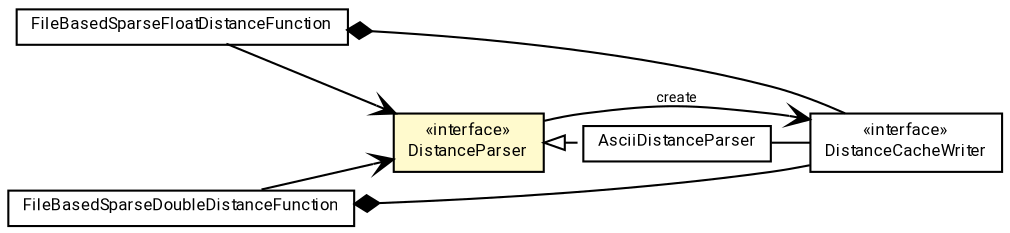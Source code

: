 #!/usr/local/bin/dot
#
# Class diagram 
# Generated by UMLGraph version R5_7_2-60-g0e99a6 (http://www.spinellis.gr/umlgraph/)
#

digraph G {
	graph [fontnames="svg"]
	edge [fontname="Roboto",fontsize=7,labelfontname="Roboto",labelfontsize=7,color="black"];
	node [fontname="Roboto",fontcolor="black",fontsize=8,shape=plaintext,margin=0,width=0,height=0];
	nodesep=0.15;
	ranksep=0.25;
	rankdir=LR;
	// de.lmu.ifi.dbs.elki.distance.distancefunction.external.DistanceParser
	c3407532 [label=<<table title="de.lmu.ifi.dbs.elki.distance.distancefunction.external.DistanceParser" border="0" cellborder="1" cellspacing="0" cellpadding="2" bgcolor="lemonChiffon" href="DistanceParser.html" target="_parent">
		<tr><td><table border="0" cellspacing="0" cellpadding="1">
		<tr><td align="center" balign="center"> &#171;interface&#187; </td></tr>
		<tr><td align="center" balign="center"> <font face="Roboto">DistanceParser</font> </td></tr>
		</table></td></tr>
		</table>>, URL="DistanceParser.html"];
	// de.lmu.ifi.dbs.elki.distance.distancefunction.external.FileBasedSparseFloatDistanceFunction
	c3407533 [label=<<table title="de.lmu.ifi.dbs.elki.distance.distancefunction.external.FileBasedSparseFloatDistanceFunction" border="0" cellborder="1" cellspacing="0" cellpadding="2" href="FileBasedSparseFloatDistanceFunction.html" target="_parent">
		<tr><td><table border="0" cellspacing="0" cellpadding="1">
		<tr><td align="center" balign="center"> <font face="Roboto">FileBasedSparseFloatDistanceFunction</font> </td></tr>
		</table></td></tr>
		</table>>, URL="FileBasedSparseFloatDistanceFunction.html"];
	// de.lmu.ifi.dbs.elki.distance.distancefunction.external.AsciiDistanceParser
	c3407535 [label=<<table title="de.lmu.ifi.dbs.elki.distance.distancefunction.external.AsciiDistanceParser" border="0" cellborder="1" cellspacing="0" cellpadding="2" href="AsciiDistanceParser.html" target="_parent">
		<tr><td><table border="0" cellspacing="0" cellpadding="1">
		<tr><td align="center" balign="center"> <font face="Roboto">AsciiDistanceParser</font> </td></tr>
		</table></td></tr>
		</table>>, URL="AsciiDistanceParser.html"];
	// de.lmu.ifi.dbs.elki.distance.distancefunction.external.DistanceCacheWriter
	c3407537 [label=<<table title="de.lmu.ifi.dbs.elki.distance.distancefunction.external.DistanceCacheWriter" border="0" cellborder="1" cellspacing="0" cellpadding="2" href="DistanceCacheWriter.html" target="_parent">
		<tr><td><table border="0" cellspacing="0" cellpadding="1">
		<tr><td align="center" balign="center"> &#171;interface&#187; </td></tr>
		<tr><td align="center" balign="center"> <font face="Roboto">DistanceCacheWriter</font> </td></tr>
		</table></td></tr>
		</table>>, URL="DistanceCacheWriter.html"];
	// de.lmu.ifi.dbs.elki.distance.distancefunction.external.FileBasedSparseDoubleDistanceFunction
	c3407542 [label=<<table title="de.lmu.ifi.dbs.elki.distance.distancefunction.external.FileBasedSparseDoubleDistanceFunction" border="0" cellborder="1" cellspacing="0" cellpadding="2" href="FileBasedSparseDoubleDistanceFunction.html" target="_parent">
		<tr><td><table border="0" cellspacing="0" cellpadding="1">
		<tr><td align="center" balign="center"> <font face="Roboto">FileBasedSparseDoubleDistanceFunction</font> </td></tr>
		</table></td></tr>
		</table>>, URL="FileBasedSparseDoubleDistanceFunction.html"];
	// de.lmu.ifi.dbs.elki.distance.distancefunction.external.DistanceParser navassoc de.lmu.ifi.dbs.elki.distance.distancefunction.external.DistanceCacheWriter
	c3407532 -> c3407537 [arrowhead=open,weight=1,label="create"];
	// de.lmu.ifi.dbs.elki.distance.distancefunction.external.FileBasedSparseFloatDistanceFunction composed de.lmu.ifi.dbs.elki.distance.distancefunction.external.DistanceCacheWriter
	c3407533 -> c3407537 [arrowhead=none,arrowtail=diamond,dir=back,weight=6];
	// de.lmu.ifi.dbs.elki.distance.distancefunction.external.AsciiDistanceParser implements de.lmu.ifi.dbs.elki.distance.distancefunction.external.DistanceParser
	c3407532 -> c3407535 [arrowtail=empty,style=dashed,dir=back,weight=9];
	// de.lmu.ifi.dbs.elki.distance.distancefunction.external.AsciiDistanceParser assoc de.lmu.ifi.dbs.elki.distance.distancefunction.external.DistanceCacheWriter
	c3407535 -> c3407537 [arrowhead=none,weight=2];
	// de.lmu.ifi.dbs.elki.distance.distancefunction.external.FileBasedSparseDoubleDistanceFunction composed de.lmu.ifi.dbs.elki.distance.distancefunction.external.DistanceCacheWriter
	c3407542 -> c3407537 [arrowhead=none,arrowtail=diamond,dir=back,weight=6];
	// de.lmu.ifi.dbs.elki.distance.distancefunction.external.FileBasedSparseFloatDistanceFunction navassoc de.lmu.ifi.dbs.elki.distance.distancefunction.external.DistanceParser
	c3407533 -> c3407532 [arrowhead=open,weight=1];
	// de.lmu.ifi.dbs.elki.distance.distancefunction.external.FileBasedSparseDoubleDistanceFunction navassoc de.lmu.ifi.dbs.elki.distance.distancefunction.external.DistanceParser
	c3407542 -> c3407532 [arrowhead=open,weight=1];
}

